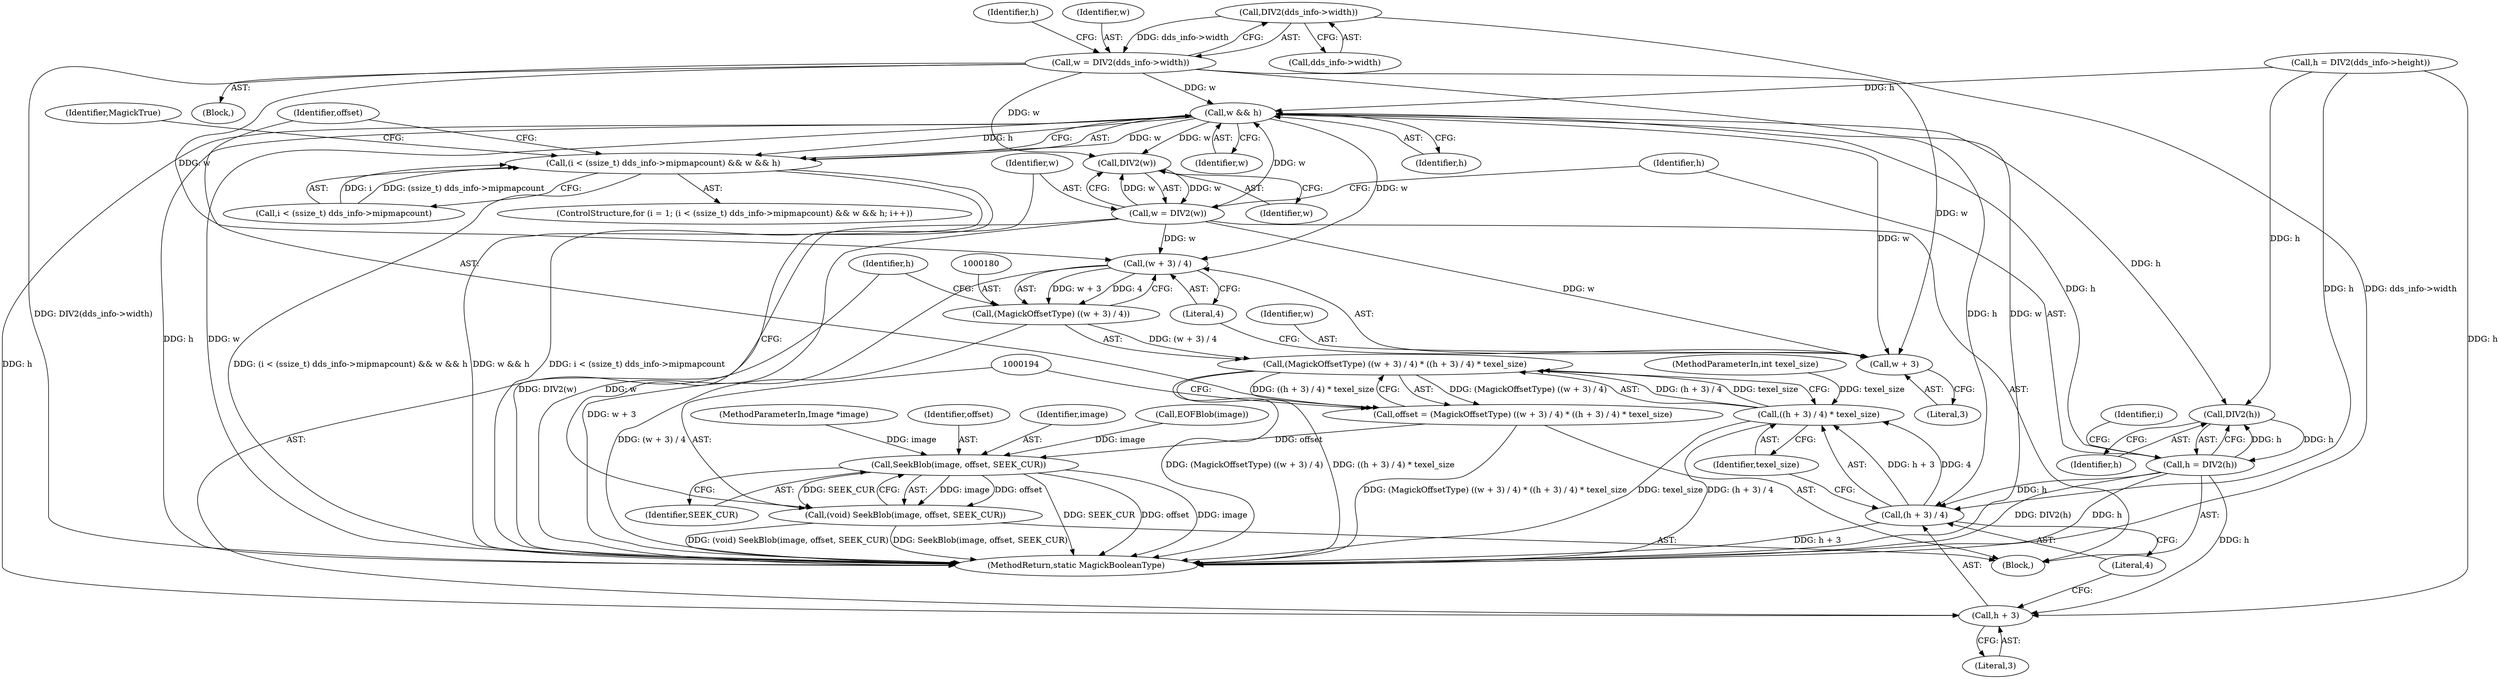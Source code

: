 digraph "0_ImageMagick_21eae25a8db5fdcd112dbcfcd9e5c37e32d32e2f@pointer" {
"1000148" [label="(Call,DIV2(dds_info->width))"];
"1000146" [label="(Call,w = DIV2(dds_info->width))"];
"1000170" [label="(Call,w && h)"];
"1000162" [label="(Call,(i < (ssize_t) dds_info->mipmapcount) && w && h)"];
"1000181" [label="(Call,(w + 3) / 4)"];
"1000179" [label="(Call,(MagickOffsetType) ((w + 3) / 4))"];
"1000178" [label="(Call,(MagickOffsetType) ((w + 3) / 4) * ((h + 3) / 4) * texel_size)"];
"1000176" [label="(Call,offset = (MagickOffsetType) ((w + 3) / 4) * ((h + 3) / 4) * texel_size)"];
"1000195" [label="(Call,SeekBlob(image, offset, SEEK_CUR))"];
"1000193" [label="(Call,(void) SeekBlob(image, offset, SEEK_CUR))"];
"1000182" [label="(Call,w + 3)"];
"1000187" [label="(Call,(h + 3) / 4)"];
"1000186" [label="(Call,((h + 3) / 4) * texel_size)"];
"1000188" [label="(Call,h + 3)"];
"1000201" [label="(Call,DIV2(w))"];
"1000199" [label="(Call,w = DIV2(w))"];
"1000205" [label="(Call,DIV2(h))"];
"1000203" [label="(Call,h = DIV2(h))"];
"1000175" [label="(Block,)"];
"1000195" [label="(Call,SeekBlob(image, offset, SEEK_CUR))"];
"1000162" [label="(Call,(i < (ssize_t) dds_info->mipmapcount) && w && h)"];
"1000105" [label="(MethodParameterIn,int texel_size)"];
"1000200" [label="(Identifier,w)"];
"1000183" [label="(Identifier,w)"];
"1000153" [label="(Identifier,h)"];
"1000103" [label="(MethodParameterIn,Image *image)"];
"1000163" [label="(Call,i < (ssize_t) dds_info->mipmapcount)"];
"1000186" [label="(Call,((h + 3) / 4) * texel_size)"];
"1000203" [label="(Call,h = DIV2(h))"];
"1000170" [label="(Call,w && h)"];
"1000176" [label="(Call,offset = (MagickOffsetType) ((w + 3) / 4) * ((h + 3) / 4) * texel_size)"];
"1000177" [label="(Identifier,offset)"];
"1000206" [label="(Identifier,h)"];
"1000192" [label="(Identifier,texel_size)"];
"1000147" [label="(Identifier,w)"];
"1000174" [label="(Identifier,i)"];
"1000209" [label="(MethodReturn,static MagickBooleanType)"];
"1000190" [label="(Literal,3)"];
"1000185" [label="(Literal,4)"];
"1000198" [label="(Identifier,SEEK_CUR)"];
"1000202" [label="(Identifier,w)"];
"1000197" [label="(Identifier,offset)"];
"1000149" [label="(Call,dds_info->width)"];
"1000145" [label="(Block,)"];
"1000184" [label="(Literal,3)"];
"1000193" [label="(Call,(void) SeekBlob(image, offset, SEEK_CUR))"];
"1000187" [label="(Call,(h + 3) / 4)"];
"1000152" [label="(Call,h = DIV2(dds_info->height))"];
"1000189" [label="(Identifier,h)"];
"1000196" [label="(Identifier,image)"];
"1000199" [label="(Call,w = DIV2(w))"];
"1000201" [label="(Call,DIV2(w))"];
"1000178" [label="(Call,(MagickOffsetType) ((w + 3) / 4) * ((h + 3) / 4) * texel_size)"];
"1000158" [label="(ControlStructure,for (i = 1; (i < (ssize_t) dds_info->mipmapcount) && w && h; i++))"];
"1000204" [label="(Identifier,h)"];
"1000148" [label="(Call,DIV2(dds_info->width))"];
"1000114" [label="(Call,EOFBlob(image))"];
"1000191" [label="(Literal,4)"];
"1000146" [label="(Call,w = DIV2(dds_info->width))"];
"1000171" [label="(Identifier,w)"];
"1000188" [label="(Call,h + 3)"];
"1000181" [label="(Call,(w + 3) / 4)"];
"1000208" [label="(Identifier,MagickTrue)"];
"1000182" [label="(Call,w + 3)"];
"1000179" [label="(Call,(MagickOffsetType) ((w + 3) / 4))"];
"1000205" [label="(Call,DIV2(h))"];
"1000172" [label="(Identifier,h)"];
"1000148" -> "1000146"  [label="AST: "];
"1000148" -> "1000149"  [label="CFG: "];
"1000149" -> "1000148"  [label="AST: "];
"1000146" -> "1000148"  [label="CFG: "];
"1000148" -> "1000209"  [label="DDG: dds_info->width"];
"1000148" -> "1000146"  [label="DDG: dds_info->width"];
"1000146" -> "1000145"  [label="AST: "];
"1000147" -> "1000146"  [label="AST: "];
"1000153" -> "1000146"  [label="CFG: "];
"1000146" -> "1000209"  [label="DDG: DIV2(dds_info->width)"];
"1000146" -> "1000209"  [label="DDG: w"];
"1000146" -> "1000170"  [label="DDG: w"];
"1000146" -> "1000181"  [label="DDG: w"];
"1000146" -> "1000182"  [label="DDG: w"];
"1000146" -> "1000201"  [label="DDG: w"];
"1000170" -> "1000162"  [label="AST: "];
"1000170" -> "1000171"  [label="CFG: "];
"1000170" -> "1000172"  [label="CFG: "];
"1000171" -> "1000170"  [label="AST: "];
"1000172" -> "1000170"  [label="AST: "];
"1000162" -> "1000170"  [label="CFG: "];
"1000170" -> "1000209"  [label="DDG: h"];
"1000170" -> "1000209"  [label="DDG: w"];
"1000170" -> "1000162"  [label="DDG: w"];
"1000170" -> "1000162"  [label="DDG: h"];
"1000199" -> "1000170"  [label="DDG: w"];
"1000152" -> "1000170"  [label="DDG: h"];
"1000203" -> "1000170"  [label="DDG: h"];
"1000170" -> "1000181"  [label="DDG: w"];
"1000170" -> "1000182"  [label="DDG: w"];
"1000170" -> "1000187"  [label="DDG: h"];
"1000170" -> "1000188"  [label="DDG: h"];
"1000170" -> "1000201"  [label="DDG: w"];
"1000170" -> "1000205"  [label="DDG: h"];
"1000162" -> "1000158"  [label="AST: "];
"1000162" -> "1000163"  [label="CFG: "];
"1000163" -> "1000162"  [label="AST: "];
"1000177" -> "1000162"  [label="CFG: "];
"1000208" -> "1000162"  [label="CFG: "];
"1000162" -> "1000209"  [label="DDG: w && h"];
"1000162" -> "1000209"  [label="DDG: i < (ssize_t) dds_info->mipmapcount"];
"1000162" -> "1000209"  [label="DDG: (i < (ssize_t) dds_info->mipmapcount) && w && h"];
"1000163" -> "1000162"  [label="DDG: i"];
"1000163" -> "1000162"  [label="DDG: (ssize_t) dds_info->mipmapcount"];
"1000181" -> "1000179"  [label="AST: "];
"1000181" -> "1000185"  [label="CFG: "];
"1000182" -> "1000181"  [label="AST: "];
"1000185" -> "1000181"  [label="AST: "];
"1000179" -> "1000181"  [label="CFG: "];
"1000181" -> "1000209"  [label="DDG: w + 3"];
"1000181" -> "1000179"  [label="DDG: w + 3"];
"1000181" -> "1000179"  [label="DDG: 4"];
"1000199" -> "1000181"  [label="DDG: w"];
"1000179" -> "1000178"  [label="AST: "];
"1000180" -> "1000179"  [label="AST: "];
"1000189" -> "1000179"  [label="CFG: "];
"1000179" -> "1000209"  [label="DDG: (w + 3) / 4"];
"1000179" -> "1000178"  [label="DDG: (w + 3) / 4"];
"1000178" -> "1000176"  [label="AST: "];
"1000178" -> "1000186"  [label="CFG: "];
"1000186" -> "1000178"  [label="AST: "];
"1000176" -> "1000178"  [label="CFG: "];
"1000178" -> "1000209"  [label="DDG: ((h + 3) / 4) * texel_size"];
"1000178" -> "1000209"  [label="DDG: (MagickOffsetType) ((w + 3) / 4)"];
"1000178" -> "1000176"  [label="DDG: (MagickOffsetType) ((w + 3) / 4)"];
"1000178" -> "1000176"  [label="DDG: ((h + 3) / 4) * texel_size"];
"1000186" -> "1000178"  [label="DDG: (h + 3) / 4"];
"1000186" -> "1000178"  [label="DDG: texel_size"];
"1000176" -> "1000175"  [label="AST: "];
"1000177" -> "1000176"  [label="AST: "];
"1000194" -> "1000176"  [label="CFG: "];
"1000176" -> "1000209"  [label="DDG: (MagickOffsetType) ((w + 3) / 4) * ((h + 3) / 4) * texel_size"];
"1000176" -> "1000195"  [label="DDG: offset"];
"1000195" -> "1000193"  [label="AST: "];
"1000195" -> "1000198"  [label="CFG: "];
"1000196" -> "1000195"  [label="AST: "];
"1000197" -> "1000195"  [label="AST: "];
"1000198" -> "1000195"  [label="AST: "];
"1000193" -> "1000195"  [label="CFG: "];
"1000195" -> "1000209"  [label="DDG: offset"];
"1000195" -> "1000209"  [label="DDG: image"];
"1000195" -> "1000209"  [label="DDG: SEEK_CUR"];
"1000195" -> "1000193"  [label="DDG: image"];
"1000195" -> "1000193"  [label="DDG: offset"];
"1000195" -> "1000193"  [label="DDG: SEEK_CUR"];
"1000114" -> "1000195"  [label="DDG: image"];
"1000103" -> "1000195"  [label="DDG: image"];
"1000193" -> "1000175"  [label="AST: "];
"1000194" -> "1000193"  [label="AST: "];
"1000200" -> "1000193"  [label="CFG: "];
"1000193" -> "1000209"  [label="DDG: SeekBlob(image, offset, SEEK_CUR)"];
"1000193" -> "1000209"  [label="DDG: (void) SeekBlob(image, offset, SEEK_CUR)"];
"1000182" -> "1000184"  [label="CFG: "];
"1000183" -> "1000182"  [label="AST: "];
"1000184" -> "1000182"  [label="AST: "];
"1000185" -> "1000182"  [label="CFG: "];
"1000199" -> "1000182"  [label="DDG: w"];
"1000187" -> "1000186"  [label="AST: "];
"1000187" -> "1000191"  [label="CFG: "];
"1000188" -> "1000187"  [label="AST: "];
"1000191" -> "1000187"  [label="AST: "];
"1000192" -> "1000187"  [label="CFG: "];
"1000187" -> "1000209"  [label="DDG: h + 3"];
"1000187" -> "1000186"  [label="DDG: h + 3"];
"1000187" -> "1000186"  [label="DDG: 4"];
"1000152" -> "1000187"  [label="DDG: h"];
"1000203" -> "1000187"  [label="DDG: h"];
"1000186" -> "1000192"  [label="CFG: "];
"1000192" -> "1000186"  [label="AST: "];
"1000186" -> "1000209"  [label="DDG: (h + 3) / 4"];
"1000186" -> "1000209"  [label="DDG: texel_size"];
"1000105" -> "1000186"  [label="DDG: texel_size"];
"1000188" -> "1000190"  [label="CFG: "];
"1000189" -> "1000188"  [label="AST: "];
"1000190" -> "1000188"  [label="AST: "];
"1000191" -> "1000188"  [label="CFG: "];
"1000152" -> "1000188"  [label="DDG: h"];
"1000203" -> "1000188"  [label="DDG: h"];
"1000201" -> "1000199"  [label="AST: "];
"1000201" -> "1000202"  [label="CFG: "];
"1000202" -> "1000201"  [label="AST: "];
"1000199" -> "1000201"  [label="CFG: "];
"1000201" -> "1000199"  [label="DDG: w"];
"1000199" -> "1000201"  [label="DDG: w"];
"1000199" -> "1000175"  [label="AST: "];
"1000200" -> "1000199"  [label="AST: "];
"1000204" -> "1000199"  [label="CFG: "];
"1000199" -> "1000209"  [label="DDG: DIV2(w)"];
"1000199" -> "1000209"  [label="DDG: w"];
"1000205" -> "1000203"  [label="AST: "];
"1000205" -> "1000206"  [label="CFG: "];
"1000206" -> "1000205"  [label="AST: "];
"1000203" -> "1000205"  [label="CFG: "];
"1000205" -> "1000203"  [label="DDG: h"];
"1000152" -> "1000205"  [label="DDG: h"];
"1000203" -> "1000205"  [label="DDG: h"];
"1000203" -> "1000175"  [label="AST: "];
"1000204" -> "1000203"  [label="AST: "];
"1000174" -> "1000203"  [label="CFG: "];
"1000203" -> "1000209"  [label="DDG: DIV2(h)"];
"1000203" -> "1000209"  [label="DDG: h"];
}
